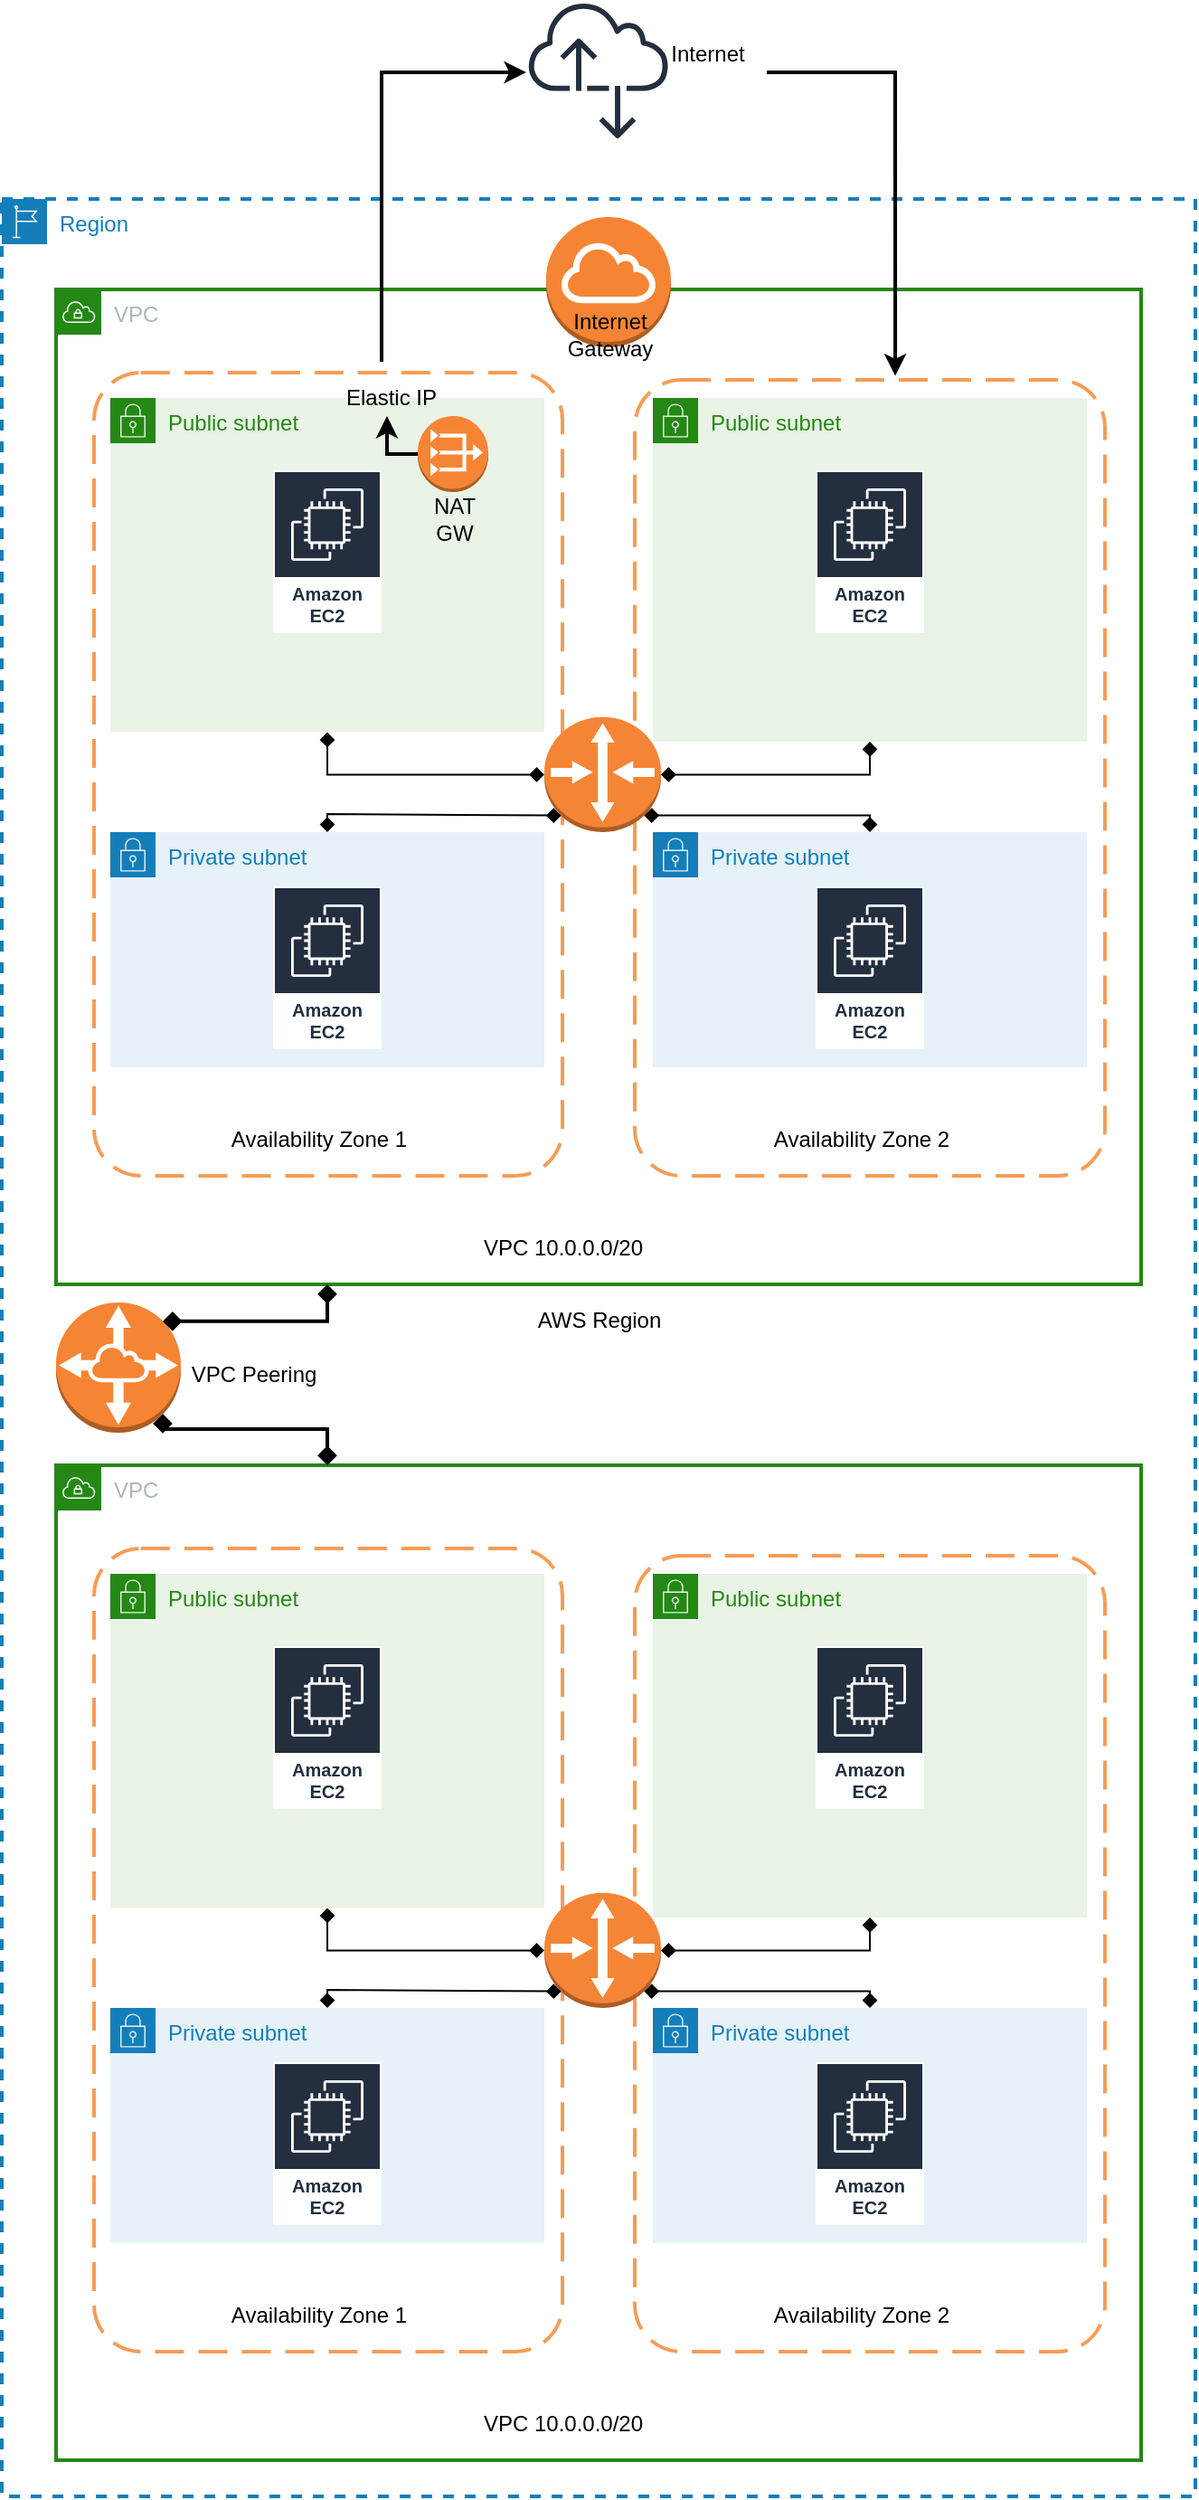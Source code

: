<mxfile version="18.0.3" type="device"><diagram id="TepHZdZFx7sjP4kLT6zO" name="Page-1"><mxGraphModel dx="1426" dy="801" grid="1" gridSize="10" guides="1" tooltips="1" connect="1" arrows="1" fold="1" page="1" pageScale="1" pageWidth="850" pageHeight="1100" math="0" shadow="0"><root><mxCell id="0"/><mxCell id="1" parent="0"/><mxCell id="779ebcO4RIaoZJdc89qQ-2" value="VPC" style="points=[[0,0],[0.25,0],[0.5,0],[0.75,0],[1,0],[1,0.25],[1,0.5],[1,0.75],[1,1],[0.75,1],[0.5,1],[0.25,1],[0,1],[0,0.75],[0,0.5],[0,0.25]];outlineConnect=0;gradientColor=none;html=1;whiteSpace=wrap;fontSize=12;fontStyle=0;container=1;pointerEvents=0;collapsible=0;recursiveResize=0;shape=mxgraph.aws4.group;grIcon=mxgraph.aws4.group_vpc;strokeColor=#248814;fillColor=none;verticalAlign=top;align=left;spacingLeft=30;fontColor=#AAB7B8;dashed=0;strokeWidth=2;" vertex="1" parent="1"><mxGeometry x="140" y="160" width="600" height="550" as="geometry"/></mxCell><mxCell id="779ebcO4RIaoZJdc89qQ-41" value="" style="rounded=1;arcSize=10;dashed=1;strokeColor=#F59D56;fillColor=none;gradientColor=none;dashPattern=8 4;strokeWidth=2;" vertex="1" parent="779ebcO4RIaoZJdc89qQ-2"><mxGeometry x="320" y="50" width="260" height="440" as="geometry"/></mxCell><mxCell id="779ebcO4RIaoZJdc89qQ-40" value="" style="rounded=1;arcSize=10;dashed=1;strokeColor=#F59D56;fillColor=none;gradientColor=none;dashPattern=8 4;strokeWidth=2;" vertex="1" parent="779ebcO4RIaoZJdc89qQ-2"><mxGeometry x="21" y="46" width="259" height="444" as="geometry"/></mxCell><mxCell id="779ebcO4RIaoZJdc89qQ-3" value="Public subnet" style="points=[[0,0],[0.25,0],[0.5,0],[0.75,0],[1,0],[1,0.25],[1,0.5],[1,0.75],[1,1],[0.75,1],[0.5,1],[0.25,1],[0,1],[0,0.75],[0,0.5],[0,0.25]];outlineConnect=0;gradientColor=none;html=1;whiteSpace=wrap;fontSize=12;fontStyle=0;container=1;pointerEvents=0;collapsible=0;recursiveResize=0;shape=mxgraph.aws4.group;grIcon=mxgraph.aws4.group_security_group;grStroke=0;strokeColor=#248814;fillColor=#E9F3E6;verticalAlign=top;align=left;spacingLeft=30;fontColor=#248814;dashed=0;" vertex="1" parent="779ebcO4RIaoZJdc89qQ-2"><mxGeometry x="30" y="60" width="240" height="184.75" as="geometry"/></mxCell><mxCell id="779ebcO4RIaoZJdc89qQ-8" value="Amazon EC2" style="sketch=0;outlineConnect=0;fontColor=#232F3E;gradientColor=none;strokeColor=#ffffff;fillColor=#232F3E;dashed=0;verticalLabelPosition=middle;verticalAlign=bottom;align=center;html=1;whiteSpace=wrap;fontSize=10;fontStyle=1;spacing=3;shape=mxgraph.aws4.productIcon;prIcon=mxgraph.aws4.ec2;" vertex="1" parent="779ebcO4RIaoZJdc89qQ-3"><mxGeometry x="90" y="40" width="60" height="90" as="geometry"/></mxCell><mxCell id="779ebcO4RIaoZJdc89qQ-12" value="" style="outlineConnect=0;dashed=0;verticalLabelPosition=bottom;verticalAlign=top;align=center;html=1;shape=mxgraph.aws3.vpc_nat_gateway;fillColor=#F58534;gradientColor=none;" vertex="1" parent="779ebcO4RIaoZJdc89qQ-3"><mxGeometry x="170" y="10" width="39" height="42" as="geometry"/></mxCell><mxCell id="779ebcO4RIaoZJdc89qQ-13" value="NAT&lt;br&gt;GW" style="text;html=1;align=center;verticalAlign=middle;resizable=0;points=[];autosize=1;strokeColor=none;fillColor=none;" vertex="1" parent="779ebcO4RIaoZJdc89qQ-3"><mxGeometry x="170" y="52" width="40" height="30" as="geometry"/></mxCell><mxCell id="779ebcO4RIaoZJdc89qQ-5" value="Private subnet" style="points=[[0,0],[0.25,0],[0.5,0],[0.75,0],[1,0],[1,0.25],[1,0.5],[1,0.75],[1,1],[0.75,1],[0.5,1],[0.25,1],[0,1],[0,0.75],[0,0.5],[0,0.25]];outlineConnect=0;gradientColor=none;html=1;whiteSpace=wrap;fontSize=12;fontStyle=0;container=1;pointerEvents=0;collapsible=0;recursiveResize=0;shape=mxgraph.aws4.group;grIcon=mxgraph.aws4.group_security_group;grStroke=0;strokeColor=#147EBA;fillColor=#E6F2F8;verticalAlign=top;align=left;spacingLeft=30;fontColor=#147EBA;dashed=0;" vertex="1" parent="779ebcO4RIaoZJdc89qQ-2"><mxGeometry x="30" y="300" width="240" height="130" as="geometry"/></mxCell><mxCell id="779ebcO4RIaoZJdc89qQ-10" value="Amazon EC2" style="sketch=0;outlineConnect=0;fontColor=#232F3E;gradientColor=none;strokeColor=#ffffff;fillColor=#232F3E;dashed=0;verticalLabelPosition=middle;verticalAlign=bottom;align=center;html=1;whiteSpace=wrap;fontSize=10;fontStyle=1;spacing=3;shape=mxgraph.aws4.productIcon;prIcon=mxgraph.aws4.ec2;" vertex="1" parent="779ebcO4RIaoZJdc89qQ-5"><mxGeometry x="90" y="30" width="60" height="90" as="geometry"/></mxCell><mxCell id="779ebcO4RIaoZJdc89qQ-15" value="VPC 10.0.0.0/20" style="text;html=1;align=center;verticalAlign=middle;resizable=0;points=[];autosize=1;strokeColor=none;fillColor=none;" vertex="1" parent="779ebcO4RIaoZJdc89qQ-2"><mxGeometry x="230" y="520" width="100" height="20" as="geometry"/></mxCell><mxCell id="779ebcO4RIaoZJdc89qQ-20" value="Availability Zone 2" style="text;html=1;align=center;verticalAlign=middle;resizable=0;points=[];autosize=1;strokeColor=none;fillColor=none;" vertex="1" parent="779ebcO4RIaoZJdc89qQ-2"><mxGeometry x="390" y="460" width="110" height="20" as="geometry"/></mxCell><mxCell id="779ebcO4RIaoZJdc89qQ-21" value="Availability Zone 1" style="text;html=1;align=center;verticalAlign=middle;resizable=0;points=[];autosize=1;strokeColor=none;fillColor=none;" vertex="1" parent="779ebcO4RIaoZJdc89qQ-2"><mxGeometry x="90" y="460" width="110" height="20" as="geometry"/></mxCell><mxCell id="779ebcO4RIaoZJdc89qQ-22" value="Elastic IP" style="text;html=1;align=center;verticalAlign=middle;resizable=0;points=[];autosize=1;strokeColor=none;fillColor=none;" vertex="1" parent="779ebcO4RIaoZJdc89qQ-2"><mxGeometry x="150" y="50" width="70" height="20" as="geometry"/></mxCell><mxCell id="779ebcO4RIaoZJdc89qQ-24" style="edgeStyle=orthogonalEdgeStyle;rounded=0;orthogonalLoop=1;jettySize=auto;html=1;exitX=0;exitY=0.5;exitDx=0;exitDy=0;exitPerimeter=0;entryX=0.471;entryY=1;entryDx=0;entryDy=0;entryPerimeter=0;strokeWidth=2;" edge="1" parent="779ebcO4RIaoZJdc89qQ-2" source="779ebcO4RIaoZJdc89qQ-12" target="779ebcO4RIaoZJdc89qQ-22"><mxGeometry relative="1" as="geometry"/></mxCell><mxCell id="779ebcO4RIaoZJdc89qQ-34" style="edgeStyle=orthogonalEdgeStyle;rounded=0;orthogonalLoop=1;jettySize=auto;html=1;exitX=1;exitY=0.5;exitDx=0;exitDy=0;exitPerimeter=0;entryX=0.5;entryY=1;entryDx=0;entryDy=0;endArrow=diamond;endFill=1;startArrow=diamond;startFill=1;" edge="1" parent="779ebcO4RIaoZJdc89qQ-2" source="779ebcO4RIaoZJdc89qQ-25" target="779ebcO4RIaoZJdc89qQ-4"><mxGeometry relative="1" as="geometry"><Array as="points"><mxPoint x="450" y="268"/></Array></mxGeometry></mxCell><mxCell id="779ebcO4RIaoZJdc89qQ-37" style="edgeStyle=orthogonalEdgeStyle;rounded=0;orthogonalLoop=1;jettySize=auto;html=1;exitX=0.145;exitY=0.855;exitDx=0;exitDy=0;exitPerimeter=0;startArrow=diamond;startFill=1;endArrow=diamond;endFill=1;" edge="1" parent="779ebcO4RIaoZJdc89qQ-2" source="779ebcO4RIaoZJdc89qQ-25" target="779ebcO4RIaoZJdc89qQ-5"><mxGeometry relative="1" as="geometry"><Array as="points"><mxPoint x="276" y="290"/><mxPoint x="150" y="290"/></Array></mxGeometry></mxCell><mxCell id="779ebcO4RIaoZJdc89qQ-38" style="edgeStyle=orthogonalEdgeStyle;rounded=0;orthogonalLoop=1;jettySize=auto;html=1;exitX=0.855;exitY=0.855;exitDx=0;exitDy=0;exitPerimeter=0;entryX=0.5;entryY=0;entryDx=0;entryDy=0;startArrow=diamond;startFill=1;endArrow=diamond;endFill=1;" edge="1" parent="779ebcO4RIaoZJdc89qQ-2" source="779ebcO4RIaoZJdc89qQ-25" target="779ebcO4RIaoZJdc89qQ-6"><mxGeometry relative="1" as="geometry"><Array as="points"><mxPoint x="450" y="291"/></Array></mxGeometry></mxCell><mxCell id="779ebcO4RIaoZJdc89qQ-39" style="edgeStyle=orthogonalEdgeStyle;rounded=0;orthogonalLoop=1;jettySize=auto;html=1;exitX=0;exitY=0.5;exitDx=0;exitDy=0;exitPerimeter=0;entryX=0.5;entryY=1;entryDx=0;entryDy=0;startArrow=diamond;startFill=1;endArrow=diamond;endFill=1;" edge="1" parent="779ebcO4RIaoZJdc89qQ-2" source="779ebcO4RIaoZJdc89qQ-25" target="779ebcO4RIaoZJdc89qQ-3"><mxGeometry relative="1" as="geometry"/></mxCell><mxCell id="779ebcO4RIaoZJdc89qQ-25" value="" style="outlineConnect=0;dashed=0;verticalLabelPosition=bottom;verticalAlign=top;align=center;html=1;shape=mxgraph.aws3.router;fillColor=#F58536;gradientColor=none;strokeWidth=2;" vertex="1" parent="779ebcO4RIaoZJdc89qQ-2"><mxGeometry x="270" y="236.38" width="64.5" height="63.62" as="geometry"/></mxCell><mxCell id="779ebcO4RIaoZJdc89qQ-4" value="Public subnet" style="points=[[0,0],[0.25,0],[0.5,0],[0.75,0],[1,0],[1,0.25],[1,0.5],[1,0.75],[1,1],[0.75,1],[0.5,1],[0.25,1],[0,1],[0,0.75],[0,0.5],[0,0.25]];outlineConnect=0;gradientColor=none;html=1;whiteSpace=wrap;fontSize=12;fontStyle=0;container=1;pointerEvents=0;collapsible=0;recursiveResize=0;shape=mxgraph.aws4.group;grIcon=mxgraph.aws4.group_security_group;grStroke=0;strokeColor=#248814;fillColor=#E9F3E6;verticalAlign=top;align=left;spacingLeft=30;fontColor=#248814;dashed=0;" vertex="1" parent="779ebcO4RIaoZJdc89qQ-2"><mxGeometry x="330" y="60" width="240" height="190" as="geometry"/></mxCell><mxCell id="779ebcO4RIaoZJdc89qQ-11" value="Amazon EC2" style="sketch=0;outlineConnect=0;fontColor=#232F3E;gradientColor=none;strokeColor=#ffffff;fillColor=#232F3E;dashed=0;verticalLabelPosition=middle;verticalAlign=bottom;align=center;html=1;whiteSpace=wrap;fontSize=10;fontStyle=1;spacing=3;shape=mxgraph.aws4.productIcon;prIcon=mxgraph.aws4.ec2;" vertex="1" parent="779ebcO4RIaoZJdc89qQ-4"><mxGeometry x="90" y="40" width="60" height="90" as="geometry"/></mxCell><mxCell id="779ebcO4RIaoZJdc89qQ-6" value="Private subnet" style="points=[[0,0],[0.25,0],[0.5,0],[0.75,0],[1,0],[1,0.25],[1,0.5],[1,0.75],[1,1],[0.75,1],[0.5,1],[0.25,1],[0,1],[0,0.75],[0,0.5],[0,0.25]];outlineConnect=0;gradientColor=none;html=1;whiteSpace=wrap;fontSize=12;fontStyle=0;container=1;pointerEvents=0;collapsible=0;recursiveResize=0;shape=mxgraph.aws4.group;grIcon=mxgraph.aws4.group_security_group;grStroke=0;strokeColor=#147EBA;fillColor=#E6F2F8;verticalAlign=top;align=left;spacingLeft=30;fontColor=#147EBA;dashed=0;" vertex="1" parent="779ebcO4RIaoZJdc89qQ-2"><mxGeometry x="330" y="300" width="240" height="130" as="geometry"/></mxCell><mxCell id="779ebcO4RIaoZJdc89qQ-9" value="Amazon EC2" style="sketch=0;outlineConnect=0;fontColor=#232F3E;gradientColor=none;strokeColor=#ffffff;fillColor=#232F3E;dashed=0;verticalLabelPosition=middle;verticalAlign=bottom;align=center;html=1;whiteSpace=wrap;fontSize=10;fontStyle=1;spacing=3;shape=mxgraph.aws4.productIcon;prIcon=mxgraph.aws4.ec2;" vertex="1" parent="779ebcO4RIaoZJdc89qQ-6"><mxGeometry x="90" y="30" width="60" height="90" as="geometry"/></mxCell><mxCell id="779ebcO4RIaoZJdc89qQ-1" value="Region" style="points=[[0,0],[0.25,0],[0.5,0],[0.75,0],[1,0],[1,0.25],[1,0.5],[1,0.75],[1,1],[0.75,1],[0.5,1],[0.25,1],[0,1],[0,0.75],[0,0.5],[0,0.25]];outlineConnect=0;gradientColor=none;html=1;whiteSpace=wrap;fontSize=12;fontStyle=0;container=1;pointerEvents=0;collapsible=0;recursiveResize=0;shape=mxgraph.aws4.group;grIcon=mxgraph.aws4.group_region;strokeColor=#147EBA;fillColor=none;verticalAlign=top;align=left;spacingLeft=30;fontColor=#147EBA;dashed=1;strokeWidth=2;" vertex="1" parent="1"><mxGeometry x="110" y="110" width="660" height="1270" as="geometry"/></mxCell><mxCell id="779ebcO4RIaoZJdc89qQ-14" value="AWS Region" style="text;html=1;align=center;verticalAlign=middle;resizable=0;points=[];autosize=1;strokeColor=none;fillColor=none;" vertex="1" parent="779ebcO4RIaoZJdc89qQ-1"><mxGeometry x="290" y="610" width="80" height="20" as="geometry"/></mxCell><mxCell id="779ebcO4RIaoZJdc89qQ-42" value="" style="outlineConnect=0;dashed=0;verticalLabelPosition=bottom;verticalAlign=top;align=center;html=1;shape=mxgraph.aws3.internet_gateway;fillColor=#F58534;gradientColor=none;strokeWidth=2;" vertex="1" parent="779ebcO4RIaoZJdc89qQ-1"><mxGeometry x="301" y="10" width="69" height="72" as="geometry"/></mxCell><mxCell id="779ebcO4RIaoZJdc89qQ-43" value="Internet&lt;br&gt;Gateway" style="text;html=1;align=center;verticalAlign=middle;resizable=0;points=[];autosize=1;strokeColor=none;fillColor=none;" vertex="1" parent="779ebcO4RIaoZJdc89qQ-1"><mxGeometry x="305.5" y="60" width="60" height="30" as="geometry"/></mxCell><mxCell id="779ebcO4RIaoZJdc89qQ-44" value="" style="endArrow=classic;html=1;rounded=0;strokeWidth=2;" edge="1" parent="779ebcO4RIaoZJdc89qQ-1"><mxGeometry width="50" height="50" relative="1" as="geometry"><mxPoint x="210" y="90" as="sourcePoint"/><mxPoint x="290" y="-70" as="targetPoint"/><Array as="points"><mxPoint x="210" y="-70"/></Array></mxGeometry></mxCell><mxCell id="779ebcO4RIaoZJdc89qQ-48" value="VPC" style="points=[[0,0],[0.25,0],[0.5,0],[0.75,0],[1,0],[1,0.25],[1,0.5],[1,0.75],[1,1],[0.75,1],[0.5,1],[0.25,1],[0,1],[0,0.75],[0,0.5],[0,0.25]];outlineConnect=0;gradientColor=none;html=1;whiteSpace=wrap;fontSize=12;fontStyle=0;container=1;pointerEvents=0;collapsible=0;recursiveResize=0;shape=mxgraph.aws4.group;grIcon=mxgraph.aws4.group_vpc;strokeColor=#248814;fillColor=none;verticalAlign=top;align=left;spacingLeft=30;fontColor=#AAB7B8;dashed=0;strokeWidth=2;" vertex="1" parent="779ebcO4RIaoZJdc89qQ-1"><mxGeometry x="30" y="700" width="600" height="550" as="geometry"/></mxCell><mxCell id="779ebcO4RIaoZJdc89qQ-49" value="" style="rounded=1;arcSize=10;dashed=1;strokeColor=#F59D56;fillColor=none;gradientColor=none;dashPattern=8 4;strokeWidth=2;" vertex="1" parent="779ebcO4RIaoZJdc89qQ-48"><mxGeometry x="320" y="50" width="260" height="440" as="geometry"/></mxCell><mxCell id="779ebcO4RIaoZJdc89qQ-50" value="" style="rounded=1;arcSize=10;dashed=1;strokeColor=#F59D56;fillColor=none;gradientColor=none;dashPattern=8 4;strokeWidth=2;" vertex="1" parent="779ebcO4RIaoZJdc89qQ-48"><mxGeometry x="21" y="46" width="259" height="444" as="geometry"/></mxCell><mxCell id="779ebcO4RIaoZJdc89qQ-51" value="Public subnet" style="points=[[0,0],[0.25,0],[0.5,0],[0.75,0],[1,0],[1,0.25],[1,0.5],[1,0.75],[1,1],[0.75,1],[0.5,1],[0.25,1],[0,1],[0,0.75],[0,0.5],[0,0.25]];outlineConnect=0;gradientColor=none;html=1;whiteSpace=wrap;fontSize=12;fontStyle=0;container=1;pointerEvents=0;collapsible=0;recursiveResize=0;shape=mxgraph.aws4.group;grIcon=mxgraph.aws4.group_security_group;grStroke=0;strokeColor=#248814;fillColor=#E9F3E6;verticalAlign=top;align=left;spacingLeft=30;fontColor=#248814;dashed=0;" vertex="1" parent="779ebcO4RIaoZJdc89qQ-48"><mxGeometry x="30" y="60" width="240" height="184.75" as="geometry"/></mxCell><mxCell id="779ebcO4RIaoZJdc89qQ-52" value="Amazon EC2" style="sketch=0;outlineConnect=0;fontColor=#232F3E;gradientColor=none;strokeColor=#ffffff;fillColor=#232F3E;dashed=0;verticalLabelPosition=middle;verticalAlign=bottom;align=center;html=1;whiteSpace=wrap;fontSize=10;fontStyle=1;spacing=3;shape=mxgraph.aws4.productIcon;prIcon=mxgraph.aws4.ec2;" vertex="1" parent="779ebcO4RIaoZJdc89qQ-51"><mxGeometry x="90" y="40" width="60" height="90" as="geometry"/></mxCell><mxCell id="779ebcO4RIaoZJdc89qQ-55" value="Private subnet" style="points=[[0,0],[0.25,0],[0.5,0],[0.75,0],[1,0],[1,0.25],[1,0.5],[1,0.75],[1,1],[0.75,1],[0.5,1],[0.25,1],[0,1],[0,0.75],[0,0.5],[0,0.25]];outlineConnect=0;gradientColor=none;html=1;whiteSpace=wrap;fontSize=12;fontStyle=0;container=1;pointerEvents=0;collapsible=0;recursiveResize=0;shape=mxgraph.aws4.group;grIcon=mxgraph.aws4.group_security_group;grStroke=0;strokeColor=#147EBA;fillColor=#E6F2F8;verticalAlign=top;align=left;spacingLeft=30;fontColor=#147EBA;dashed=0;" vertex="1" parent="779ebcO4RIaoZJdc89qQ-48"><mxGeometry x="30" y="300" width="240" height="130" as="geometry"/></mxCell><mxCell id="779ebcO4RIaoZJdc89qQ-56" value="Amazon EC2" style="sketch=0;outlineConnect=0;fontColor=#232F3E;gradientColor=none;strokeColor=#ffffff;fillColor=#232F3E;dashed=0;verticalLabelPosition=middle;verticalAlign=bottom;align=center;html=1;whiteSpace=wrap;fontSize=10;fontStyle=1;spacing=3;shape=mxgraph.aws4.productIcon;prIcon=mxgraph.aws4.ec2;" vertex="1" parent="779ebcO4RIaoZJdc89qQ-55"><mxGeometry x="90" y="30" width="60" height="90" as="geometry"/></mxCell><mxCell id="779ebcO4RIaoZJdc89qQ-57" value="VPC 10.0.0.0/20" style="text;html=1;align=center;verticalAlign=middle;resizable=0;points=[];autosize=1;strokeColor=none;fillColor=none;" vertex="1" parent="779ebcO4RIaoZJdc89qQ-48"><mxGeometry x="230" y="520" width="100" height="20" as="geometry"/></mxCell><mxCell id="779ebcO4RIaoZJdc89qQ-58" value="Availability Zone 2" style="text;html=1;align=center;verticalAlign=middle;resizable=0;points=[];autosize=1;strokeColor=none;fillColor=none;" vertex="1" parent="779ebcO4RIaoZJdc89qQ-48"><mxGeometry x="390" y="460" width="110" height="20" as="geometry"/></mxCell><mxCell id="779ebcO4RIaoZJdc89qQ-59" value="Availability Zone 1" style="text;html=1;align=center;verticalAlign=middle;resizable=0;points=[];autosize=1;strokeColor=none;fillColor=none;" vertex="1" parent="779ebcO4RIaoZJdc89qQ-48"><mxGeometry x="90" y="460" width="110" height="20" as="geometry"/></mxCell><mxCell id="779ebcO4RIaoZJdc89qQ-62" style="edgeStyle=orthogonalEdgeStyle;rounded=0;orthogonalLoop=1;jettySize=auto;html=1;exitX=1;exitY=0.5;exitDx=0;exitDy=0;exitPerimeter=0;entryX=0.5;entryY=1;entryDx=0;entryDy=0;endArrow=diamond;endFill=1;startArrow=diamond;startFill=1;" edge="1" parent="779ebcO4RIaoZJdc89qQ-48" source="779ebcO4RIaoZJdc89qQ-66" target="779ebcO4RIaoZJdc89qQ-67"><mxGeometry relative="1" as="geometry"><Array as="points"><mxPoint x="450" y="268"/></Array></mxGeometry></mxCell><mxCell id="779ebcO4RIaoZJdc89qQ-63" style="edgeStyle=orthogonalEdgeStyle;rounded=0;orthogonalLoop=1;jettySize=auto;html=1;exitX=0.145;exitY=0.855;exitDx=0;exitDy=0;exitPerimeter=0;startArrow=diamond;startFill=1;endArrow=diamond;endFill=1;" edge="1" parent="779ebcO4RIaoZJdc89qQ-48" source="779ebcO4RIaoZJdc89qQ-66" target="779ebcO4RIaoZJdc89qQ-55"><mxGeometry relative="1" as="geometry"><Array as="points"><mxPoint x="276" y="290"/><mxPoint x="150" y="290"/></Array></mxGeometry></mxCell><mxCell id="779ebcO4RIaoZJdc89qQ-64" style="edgeStyle=orthogonalEdgeStyle;rounded=0;orthogonalLoop=1;jettySize=auto;html=1;exitX=0.855;exitY=0.855;exitDx=0;exitDy=0;exitPerimeter=0;entryX=0.5;entryY=0;entryDx=0;entryDy=0;startArrow=diamond;startFill=1;endArrow=diamond;endFill=1;" edge="1" parent="779ebcO4RIaoZJdc89qQ-48" source="779ebcO4RIaoZJdc89qQ-66" target="779ebcO4RIaoZJdc89qQ-69"><mxGeometry relative="1" as="geometry"><Array as="points"><mxPoint x="450" y="291"/></Array></mxGeometry></mxCell><mxCell id="779ebcO4RIaoZJdc89qQ-65" style="edgeStyle=orthogonalEdgeStyle;rounded=0;orthogonalLoop=1;jettySize=auto;html=1;exitX=0;exitY=0.5;exitDx=0;exitDy=0;exitPerimeter=0;entryX=0.5;entryY=1;entryDx=0;entryDy=0;startArrow=diamond;startFill=1;endArrow=diamond;endFill=1;" edge="1" parent="779ebcO4RIaoZJdc89qQ-48" source="779ebcO4RIaoZJdc89qQ-66" target="779ebcO4RIaoZJdc89qQ-51"><mxGeometry relative="1" as="geometry"/></mxCell><mxCell id="779ebcO4RIaoZJdc89qQ-66" value="" style="outlineConnect=0;dashed=0;verticalLabelPosition=bottom;verticalAlign=top;align=center;html=1;shape=mxgraph.aws3.router;fillColor=#F58536;gradientColor=none;strokeWidth=2;" vertex="1" parent="779ebcO4RIaoZJdc89qQ-48"><mxGeometry x="270" y="236.38" width="64.5" height="63.62" as="geometry"/></mxCell><mxCell id="779ebcO4RIaoZJdc89qQ-67" value="Public subnet" style="points=[[0,0],[0.25,0],[0.5,0],[0.75,0],[1,0],[1,0.25],[1,0.5],[1,0.75],[1,1],[0.75,1],[0.5,1],[0.25,1],[0,1],[0,0.75],[0,0.5],[0,0.25]];outlineConnect=0;gradientColor=none;html=1;whiteSpace=wrap;fontSize=12;fontStyle=0;container=1;pointerEvents=0;collapsible=0;recursiveResize=0;shape=mxgraph.aws4.group;grIcon=mxgraph.aws4.group_security_group;grStroke=0;strokeColor=#248814;fillColor=#E9F3E6;verticalAlign=top;align=left;spacingLeft=30;fontColor=#248814;dashed=0;" vertex="1" parent="779ebcO4RIaoZJdc89qQ-48"><mxGeometry x="330" y="60" width="240" height="190" as="geometry"/></mxCell><mxCell id="779ebcO4RIaoZJdc89qQ-68" value="Amazon EC2" style="sketch=0;outlineConnect=0;fontColor=#232F3E;gradientColor=none;strokeColor=#ffffff;fillColor=#232F3E;dashed=0;verticalLabelPosition=middle;verticalAlign=bottom;align=center;html=1;whiteSpace=wrap;fontSize=10;fontStyle=1;spacing=3;shape=mxgraph.aws4.productIcon;prIcon=mxgraph.aws4.ec2;" vertex="1" parent="779ebcO4RIaoZJdc89qQ-67"><mxGeometry x="90" y="40" width="60" height="90" as="geometry"/></mxCell><mxCell id="779ebcO4RIaoZJdc89qQ-69" value="Private subnet" style="points=[[0,0],[0.25,0],[0.5,0],[0.75,0],[1,0],[1,0.25],[1,0.5],[1,0.75],[1,1],[0.75,1],[0.5,1],[0.25,1],[0,1],[0,0.75],[0,0.5],[0,0.25]];outlineConnect=0;gradientColor=none;html=1;whiteSpace=wrap;fontSize=12;fontStyle=0;container=1;pointerEvents=0;collapsible=0;recursiveResize=0;shape=mxgraph.aws4.group;grIcon=mxgraph.aws4.group_security_group;grStroke=0;strokeColor=#147EBA;fillColor=#E6F2F8;verticalAlign=top;align=left;spacingLeft=30;fontColor=#147EBA;dashed=0;" vertex="1" parent="779ebcO4RIaoZJdc89qQ-48"><mxGeometry x="330" y="300" width="240" height="130" as="geometry"/></mxCell><mxCell id="779ebcO4RIaoZJdc89qQ-70" value="Amazon EC2" style="sketch=0;outlineConnect=0;fontColor=#232F3E;gradientColor=none;strokeColor=#ffffff;fillColor=#232F3E;dashed=0;verticalLabelPosition=middle;verticalAlign=bottom;align=center;html=1;whiteSpace=wrap;fontSize=10;fontStyle=1;spacing=3;shape=mxgraph.aws4.productIcon;prIcon=mxgraph.aws4.ec2;" vertex="1" parent="779ebcO4RIaoZJdc89qQ-69"><mxGeometry x="90" y="30" width="60" height="90" as="geometry"/></mxCell><mxCell id="779ebcO4RIaoZJdc89qQ-73" style="edgeStyle=orthogonalEdgeStyle;rounded=0;orthogonalLoop=1;jettySize=auto;html=1;exitX=0.855;exitY=0.855;exitDx=0;exitDy=0;exitPerimeter=0;entryX=0.25;entryY=0;entryDx=0;entryDy=0;startArrow=diamond;startFill=1;endArrow=diamond;endFill=1;strokeWidth=2;" edge="1" parent="779ebcO4RIaoZJdc89qQ-1" source="779ebcO4RIaoZJdc89qQ-71" target="779ebcO4RIaoZJdc89qQ-48"><mxGeometry relative="1" as="geometry"><Array as="points"><mxPoint x="89" y="680"/><mxPoint x="180" y="680"/></Array></mxGeometry></mxCell><mxCell id="779ebcO4RIaoZJdc89qQ-71" value="" style="outlineConnect=0;dashed=0;verticalLabelPosition=bottom;verticalAlign=top;align=center;html=1;shape=mxgraph.aws3.vpc_peering;fillColor=#F58534;gradientColor=none;strokeWidth=2;" vertex="1" parent="779ebcO4RIaoZJdc89qQ-1"><mxGeometry x="30" y="610" width="69" height="72" as="geometry"/></mxCell><mxCell id="779ebcO4RIaoZJdc89qQ-74" value="VPC Peering" style="text;html=1;align=center;verticalAlign=middle;resizable=0;points=[];autosize=1;strokeColor=none;fillColor=none;" vertex="1" parent="779ebcO4RIaoZJdc89qQ-1"><mxGeometry x="99" y="640" width="80" height="20" as="geometry"/></mxCell><mxCell id="779ebcO4RIaoZJdc89qQ-45" value="" style="sketch=0;outlineConnect=0;fontColor=#232F3E;gradientColor=none;fillColor=#232F3D;strokeColor=none;dashed=0;verticalLabelPosition=bottom;verticalAlign=top;align=center;html=1;fontSize=12;fontStyle=0;aspect=fixed;pointerEvents=1;shape=mxgraph.aws4.internet_alt2;" vertex="1" parent="1"><mxGeometry x="401" width="78" height="78" as="geometry"/></mxCell><mxCell id="779ebcO4RIaoZJdc89qQ-46" value="Internet" style="text;html=1;align=center;verticalAlign=middle;resizable=0;points=[];autosize=1;strokeColor=none;fillColor=none;" vertex="1" parent="1"><mxGeometry x="470" y="20" width="60" height="20" as="geometry"/></mxCell><mxCell id="779ebcO4RIaoZJdc89qQ-47" value="" style="endArrow=classic;html=1;rounded=0;strokeWidth=2;exitX=1.05;exitY=1;exitDx=0;exitDy=0;exitPerimeter=0;entryX=0.554;entryY=-0.005;entryDx=0;entryDy=0;entryPerimeter=0;" edge="1" parent="1" source="779ebcO4RIaoZJdc89qQ-46" target="779ebcO4RIaoZJdc89qQ-41"><mxGeometry width="50" height="50" relative="1" as="geometry"><mxPoint x="550" y="80" as="sourcePoint"/><mxPoint x="600" y="30" as="targetPoint"/><Array as="points"><mxPoint x="604" y="40"/></Array></mxGeometry></mxCell><mxCell id="779ebcO4RIaoZJdc89qQ-72" style="edgeStyle=orthogonalEdgeStyle;rounded=0;orthogonalLoop=1;jettySize=auto;html=1;exitX=0.855;exitY=0.145;exitDx=0;exitDy=0;exitPerimeter=0;entryX=0.25;entryY=1;entryDx=0;entryDy=0;startArrow=diamond;startFill=1;endArrow=diamond;endFill=1;strokeWidth=2;" edge="1" parent="1" source="779ebcO4RIaoZJdc89qQ-71" target="779ebcO4RIaoZJdc89qQ-2"><mxGeometry relative="1" as="geometry"><Array as="points"><mxPoint x="290" y="730"/></Array></mxGeometry></mxCell></root></mxGraphModel></diagram></mxfile>